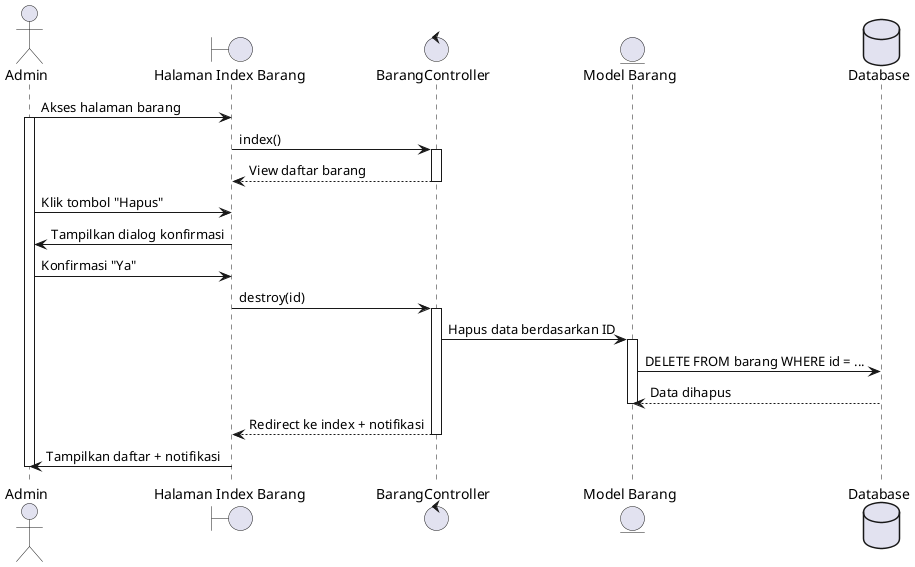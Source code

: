 @startuml
actor Admin

boundary "Halaman Index Barang" as BarangIndex
control "BarangController" as BarangController
entity "Model Barang" as BarangModel
database "Database" as DB

Admin -> BarangIndex: Akses halaman barang
activate Admin
BarangIndex -> BarangController: index()
activate BarangController
BarangController --> BarangIndex: View daftar barang
deactivate BarangController

Admin -> BarangIndex: Klik tombol "Hapus"
BarangIndex -> Admin: Tampilkan dialog konfirmasi
Admin -> BarangIndex: Konfirmasi "Ya"

BarangIndex -> BarangController: destroy(id)
activate BarangController

BarangController -> BarangModel: Hapus data berdasarkan ID
activate BarangModel
BarangModel -> DB: DELETE FROM barang WHERE id = ...
DB --> BarangModel: Data dihapus
deactivate BarangModel

BarangController --> BarangIndex: Redirect ke index + notifikasi
deactivate BarangController

BarangIndex -> Admin: Tampilkan daftar + notifikasi
deactivate Admin

@enduml
